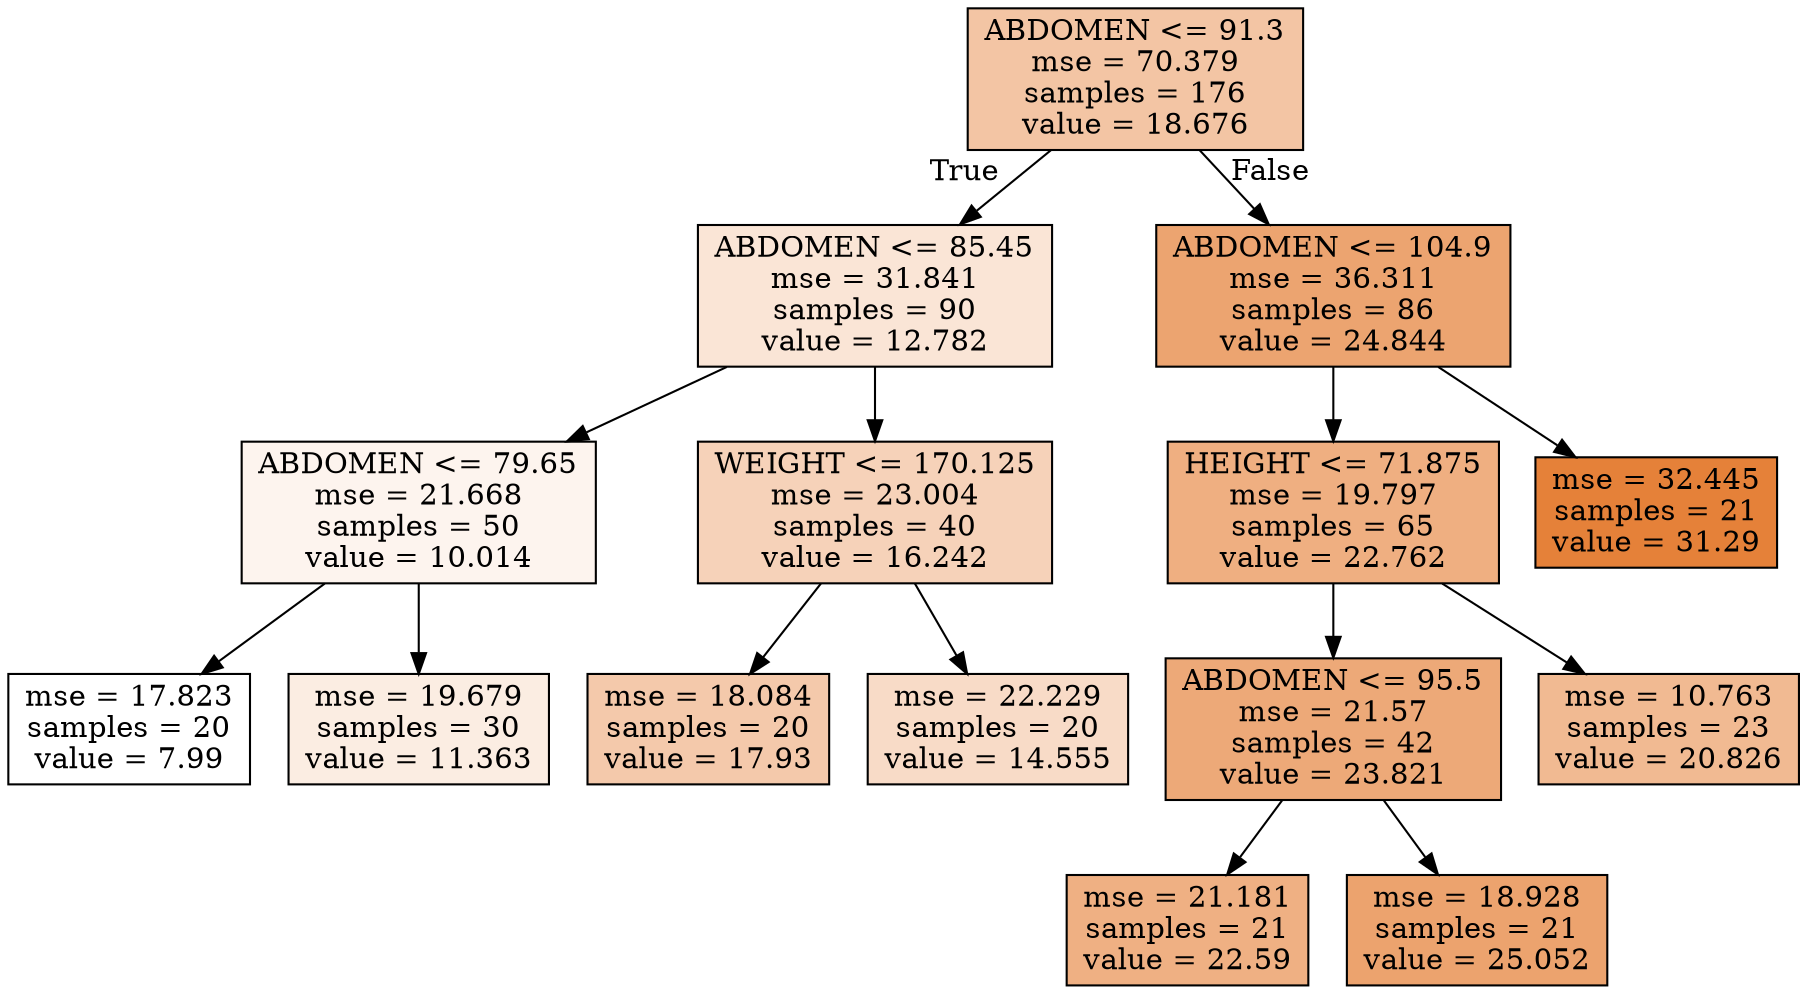 digraph Tree {
node [shape=box, style="filled", color="black"] ;
0 [label="ABDOMEN <= 91.3\nmse = 70.379\nsamples = 176\nvalue = 18.676", fillcolor="#f3c5a4"] ;
1 [label="ABDOMEN <= 85.45\nmse = 31.841\nsamples = 90\nvalue = 12.782", fillcolor="#fae5d6"] ;
0 -> 1 [labeldistance=2.5, labelangle=45, headlabel="True"] ;
2 [label="ABDOMEN <= 79.65\nmse = 21.668\nsamples = 50\nvalue = 10.014", fillcolor="#fdf4ee"] ;
1 -> 2 ;
3 [label="mse = 17.823\nsamples = 20\nvalue = 7.99", fillcolor="#ffffff"] ;
2 -> 3 ;
4 [label="mse = 19.679\nsamples = 30\nvalue = 11.363", fillcolor="#fbede2"] ;
2 -> 4 ;
5 [label="WEIGHT <= 170.125\nmse = 23.004\nsamples = 40\nvalue = 16.242", fillcolor="#f6d2b9"] ;
1 -> 5 ;
6 [label="mse = 18.084\nsamples = 20\nvalue = 17.93", fillcolor="#f4c9ab"] ;
5 -> 6 ;
7 [label="mse = 22.229\nsamples = 20\nvalue = 14.555", fillcolor="#f8dbc7"] ;
5 -> 7 ;
8 [label="ABDOMEN <= 104.9\nmse = 36.311\nsamples = 86\nvalue = 24.844", fillcolor="#eca470"] ;
0 -> 8 [labeldistance=2.5, labelangle=-45, headlabel="False"] ;
9 [label="HEIGHT <= 71.875\nmse = 19.797\nsamples = 65\nvalue = 22.762", fillcolor="#efaf81"] ;
8 -> 9 ;
10 [label="ABDOMEN <= 95.5\nmse = 21.57\nsamples = 42\nvalue = 23.821", fillcolor="#eda978"] ;
9 -> 10 ;
11 [label="mse = 21.181\nsamples = 21\nvalue = 22.59", fillcolor="#efb083"] ;
10 -> 11 ;
12 [label="mse = 18.928\nsamples = 21\nvalue = 25.052", fillcolor="#eca36e"] ;
10 -> 12 ;
13 [label="mse = 10.763\nsamples = 23\nvalue = 20.826", fillcolor="#f1ba92"] ;
9 -> 13 ;
14 [label="mse = 32.445\nsamples = 21\nvalue = 31.29", fillcolor="#e58139"] ;
8 -> 14 ;
}